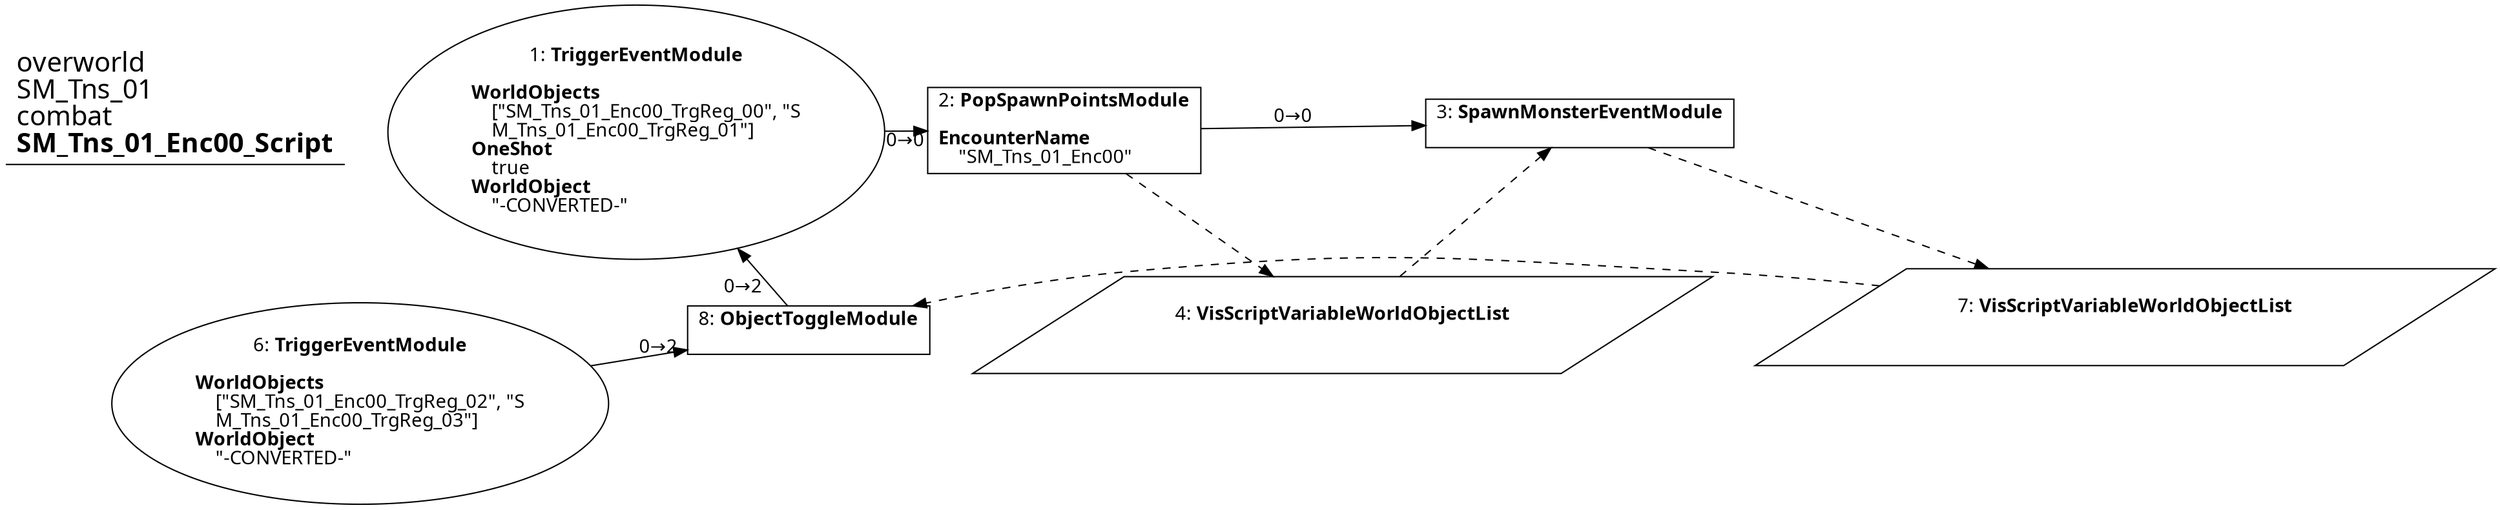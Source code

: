 digraph {
    layout = fdp;
    overlap = prism;
    sep = "+16";
    splines = spline;

    node [ shape = box ];

    graph [ fontname = "Segoe UI" ];
    node [ fontname = "Segoe UI" ];
    edge [ fontname = "Segoe UI" ];

    1 [ label = <1: <b>TriggerEventModule</b><br/><br/><b>WorldObjects</b><br align="left"/>    [&quot;SM_Tns_01_Enc00_TrgReg_00&quot;, &quot;S<br align="left"/>    M_Tns_01_Enc00_TrgReg_01&quot;]<br align="left"/><b>OneShot</b><br align="left"/>    true<br align="left"/><b>WorldObject</b><br align="left"/>    &quot;-CONVERTED-&quot;<br align="left"/>> ];
    1 [ shape = oval ]
    1 [ pos = "0.096,-0.34!" ];
    1 -> 2 [ label = "0→0" ];

    2 [ label = <2: <b>PopSpawnPointsModule</b><br/><br/><b>EncounterName</b><br align="left"/>    &quot;SM_Tns_01_Enc00&quot;<br align="left"/>> ];
    2 [ pos = "0.44300002,-0.34100002!" ];
    2 -> 3 [ label = "0→0" ];
    2 -> 4 [ style = dashed ];

    3 [ label = <3: <b>SpawnMonsterEventModule</b><br/><br/>> ];
    3 [ pos = "0.94500005,-0.34100002!" ];
    4 -> 3 [ style = dashed ];
    3 -> 7 [ style = dashed ];

    4 [ label = <4: <b>VisScriptVariableWorldObjectList</b><br/><br/>> ];
    4 [ shape = parallelogram ]
    4 [ pos = "0.707,-0.514!" ];

    6 [ label = <6: <b>TriggerEventModule</b><br/><br/><b>WorldObjects</b><br align="left"/>    [&quot;SM_Tns_01_Enc00_TrgReg_02&quot;, &quot;S<br align="left"/>    M_Tns_01_Enc00_TrgReg_03&quot;]<br align="left"/><b>WorldObject</b><br align="left"/>    &quot;-CONVERTED-&quot;<br align="left"/>> ];
    6 [ shape = oval ]
    6 [ pos = "0.080000006,-0.56600004!" ];
    6 -> 8 [ label = "0→2" ];

    7 [ label = <7: <b>VisScriptVariableWorldObjectList</b><br/><br/>> ];
    7 [ shape = parallelogram ]
    7 [ pos = "1.2160001,-0.505!" ];

    8 [ label = <8: <b>ObjectToggleModule</b><br/><br/>> ];
    8 [ pos = "0.374,-0.51900005!" ];
    8 -> 1 [ label = "0→2" ];
    7 -> 8 [ style = dashed ];

    title [ pos = "0.079,-0.33900002!" ];
    title [ shape = underline ];
    title [ label = <<font point-size="20">overworld<br align="left"/>SM_Tns_01<br align="left"/>combat<br align="left"/><b>SM_Tns_01_Enc00_Script</b><br align="left"/></font>> ];
}
